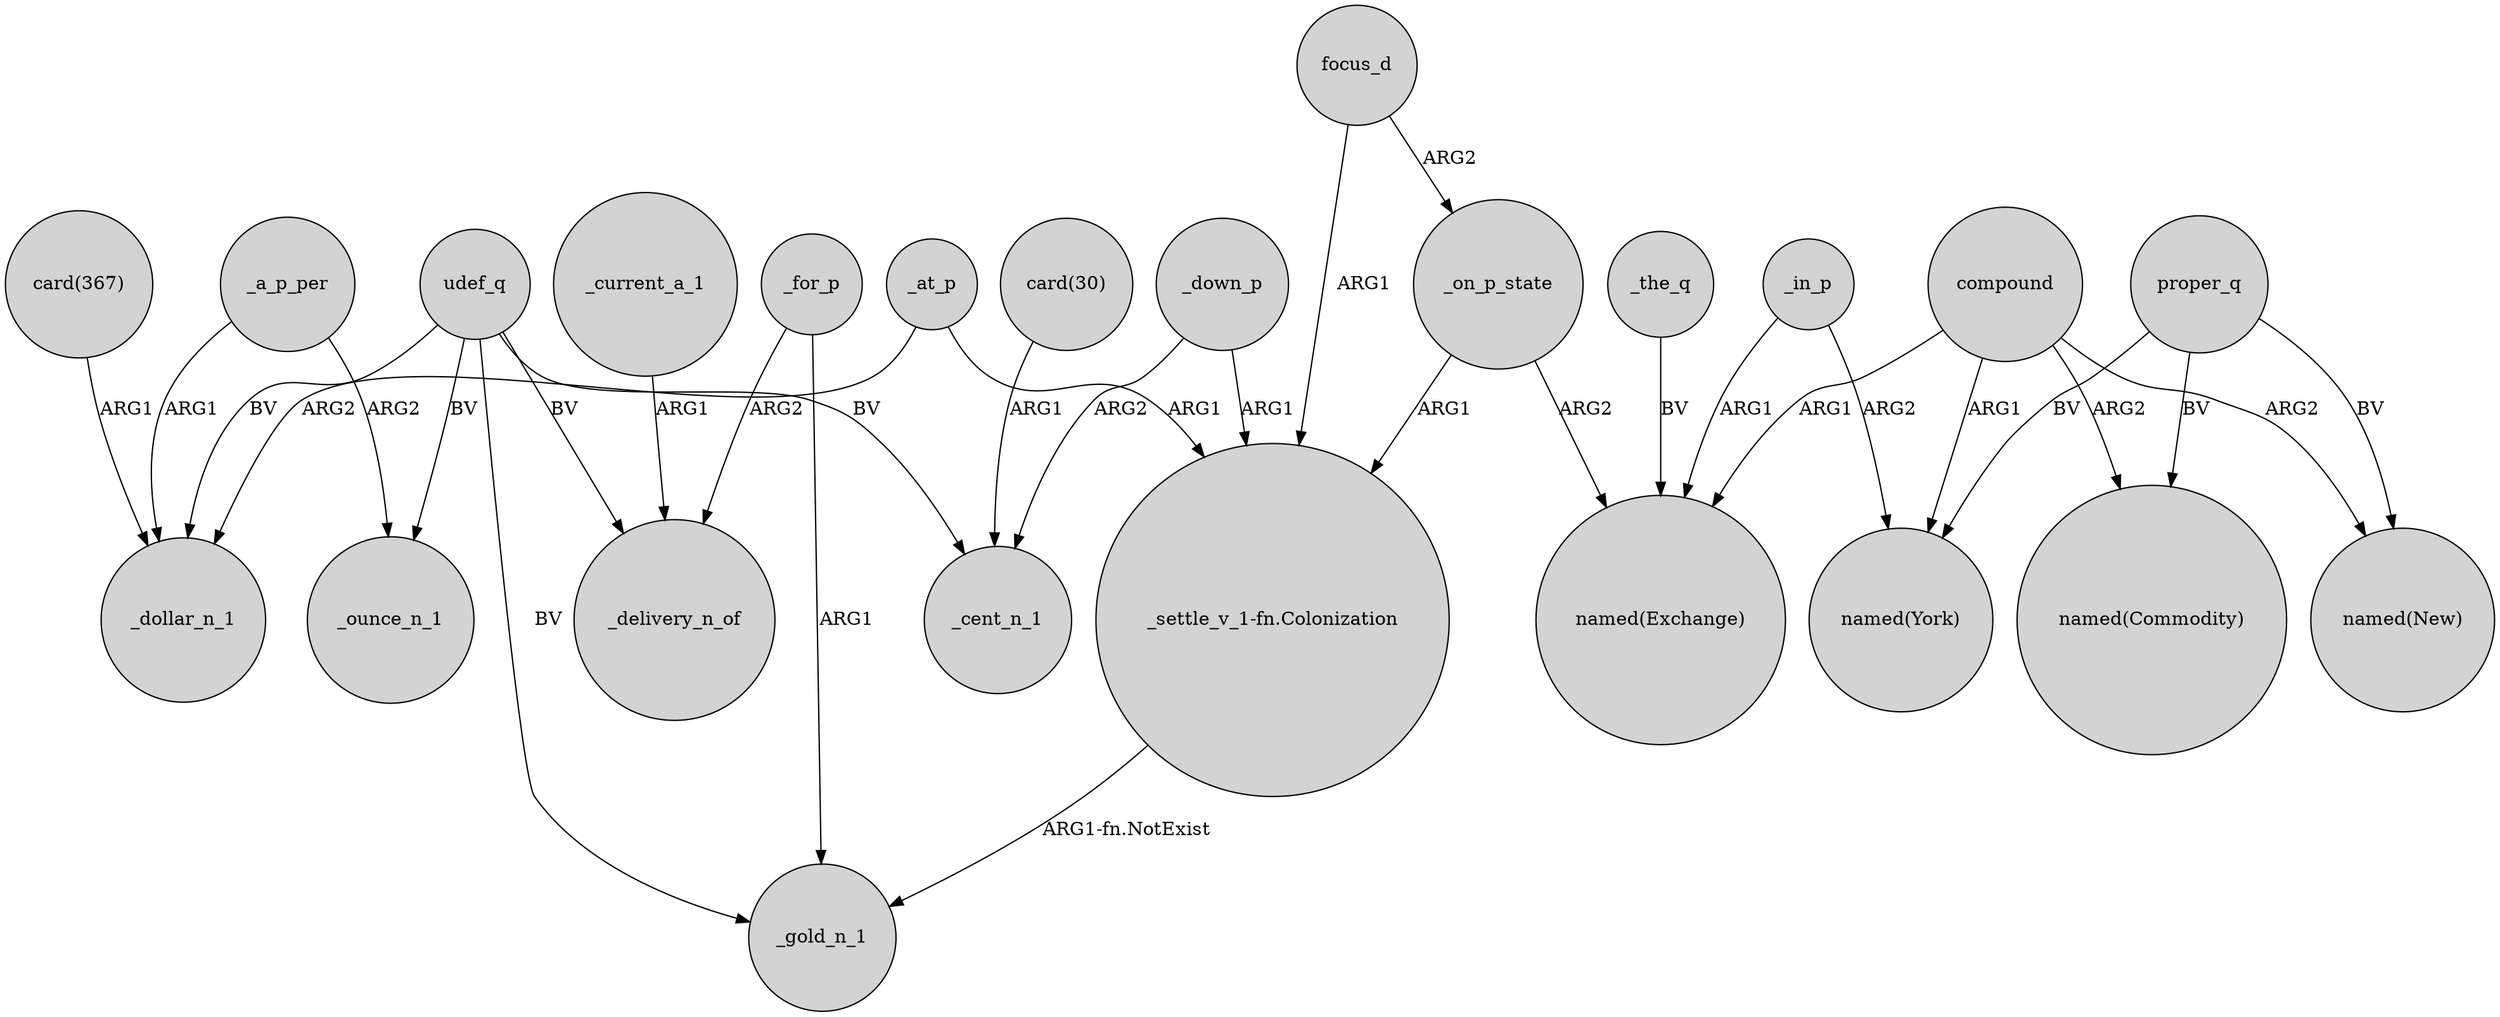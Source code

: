 digraph {
	node [shape=circle style=filled]
	_at_p -> _dollar_n_1 [label=ARG2]
	compound -> "named(New)" [label=ARG2]
	_at_p -> "_settle_v_1-fn.Colonization" [label=ARG1]
	proper_q -> "named(New)" [label=BV]
	focus_d -> _on_p_state [label=ARG2]
	udef_q -> _delivery_n_of [label=BV]
	_the_q -> "named(Exchange)" [label=BV]
	udef_q -> _ounce_n_1 [label=BV]
	_in_p -> "named(Exchange)" [label=ARG1]
	_on_p_state -> "named(Exchange)" [label=ARG2]
	udef_q -> _cent_n_1 [label=BV]
	compound -> "named(Commodity)" [label=ARG2]
	focus_d -> "_settle_v_1-fn.Colonization" [label=ARG1]
	_a_p_per -> _dollar_n_1 [label=ARG1]
	_down_p -> _cent_n_1 [label=ARG2]
	_down_p -> "_settle_v_1-fn.Colonization" [label=ARG1]
	_a_p_per -> _ounce_n_1 [label=ARG2]
	compound -> "named(York)" [label=ARG1]
	"card(367)" -> _dollar_n_1 [label=ARG1]
	"card(30)" -> _cent_n_1 [label=ARG1]
	udef_q -> _gold_n_1 [label=BV]
	_for_p -> _delivery_n_of [label=ARG2]
	compound -> "named(Exchange)" [label=ARG1]
	_on_p_state -> "_settle_v_1-fn.Colonization" [label=ARG1]
	_in_p -> "named(York)" [label=ARG2]
	"_settle_v_1-fn.Colonization" -> _gold_n_1 [label="ARG1-fn.NotExist"]
	_current_a_1 -> _delivery_n_of [label=ARG1]
	_for_p -> _gold_n_1 [label=ARG1]
	proper_q -> "named(York)" [label=BV]
	proper_q -> "named(Commodity)" [label=BV]
	udef_q -> _dollar_n_1 [label=BV]
}

